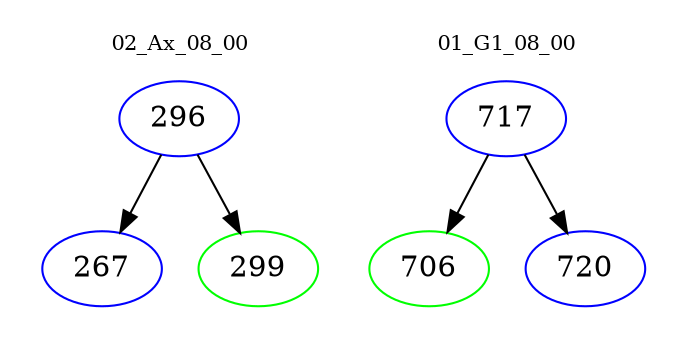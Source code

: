 digraph{
subgraph cluster_0 {
color = white
label = "02_Ax_08_00";
fontsize=10;
T0_296 [label="296", color="blue"]
T0_296 -> T0_267 [color="black"]
T0_267 [label="267", color="blue"]
T0_296 -> T0_299 [color="black"]
T0_299 [label="299", color="green"]
}
subgraph cluster_1 {
color = white
label = "01_G1_08_00";
fontsize=10;
T1_717 [label="717", color="blue"]
T1_717 -> T1_706 [color="black"]
T1_706 [label="706", color="green"]
T1_717 -> T1_720 [color="black"]
T1_720 [label="720", color="blue"]
}
}
